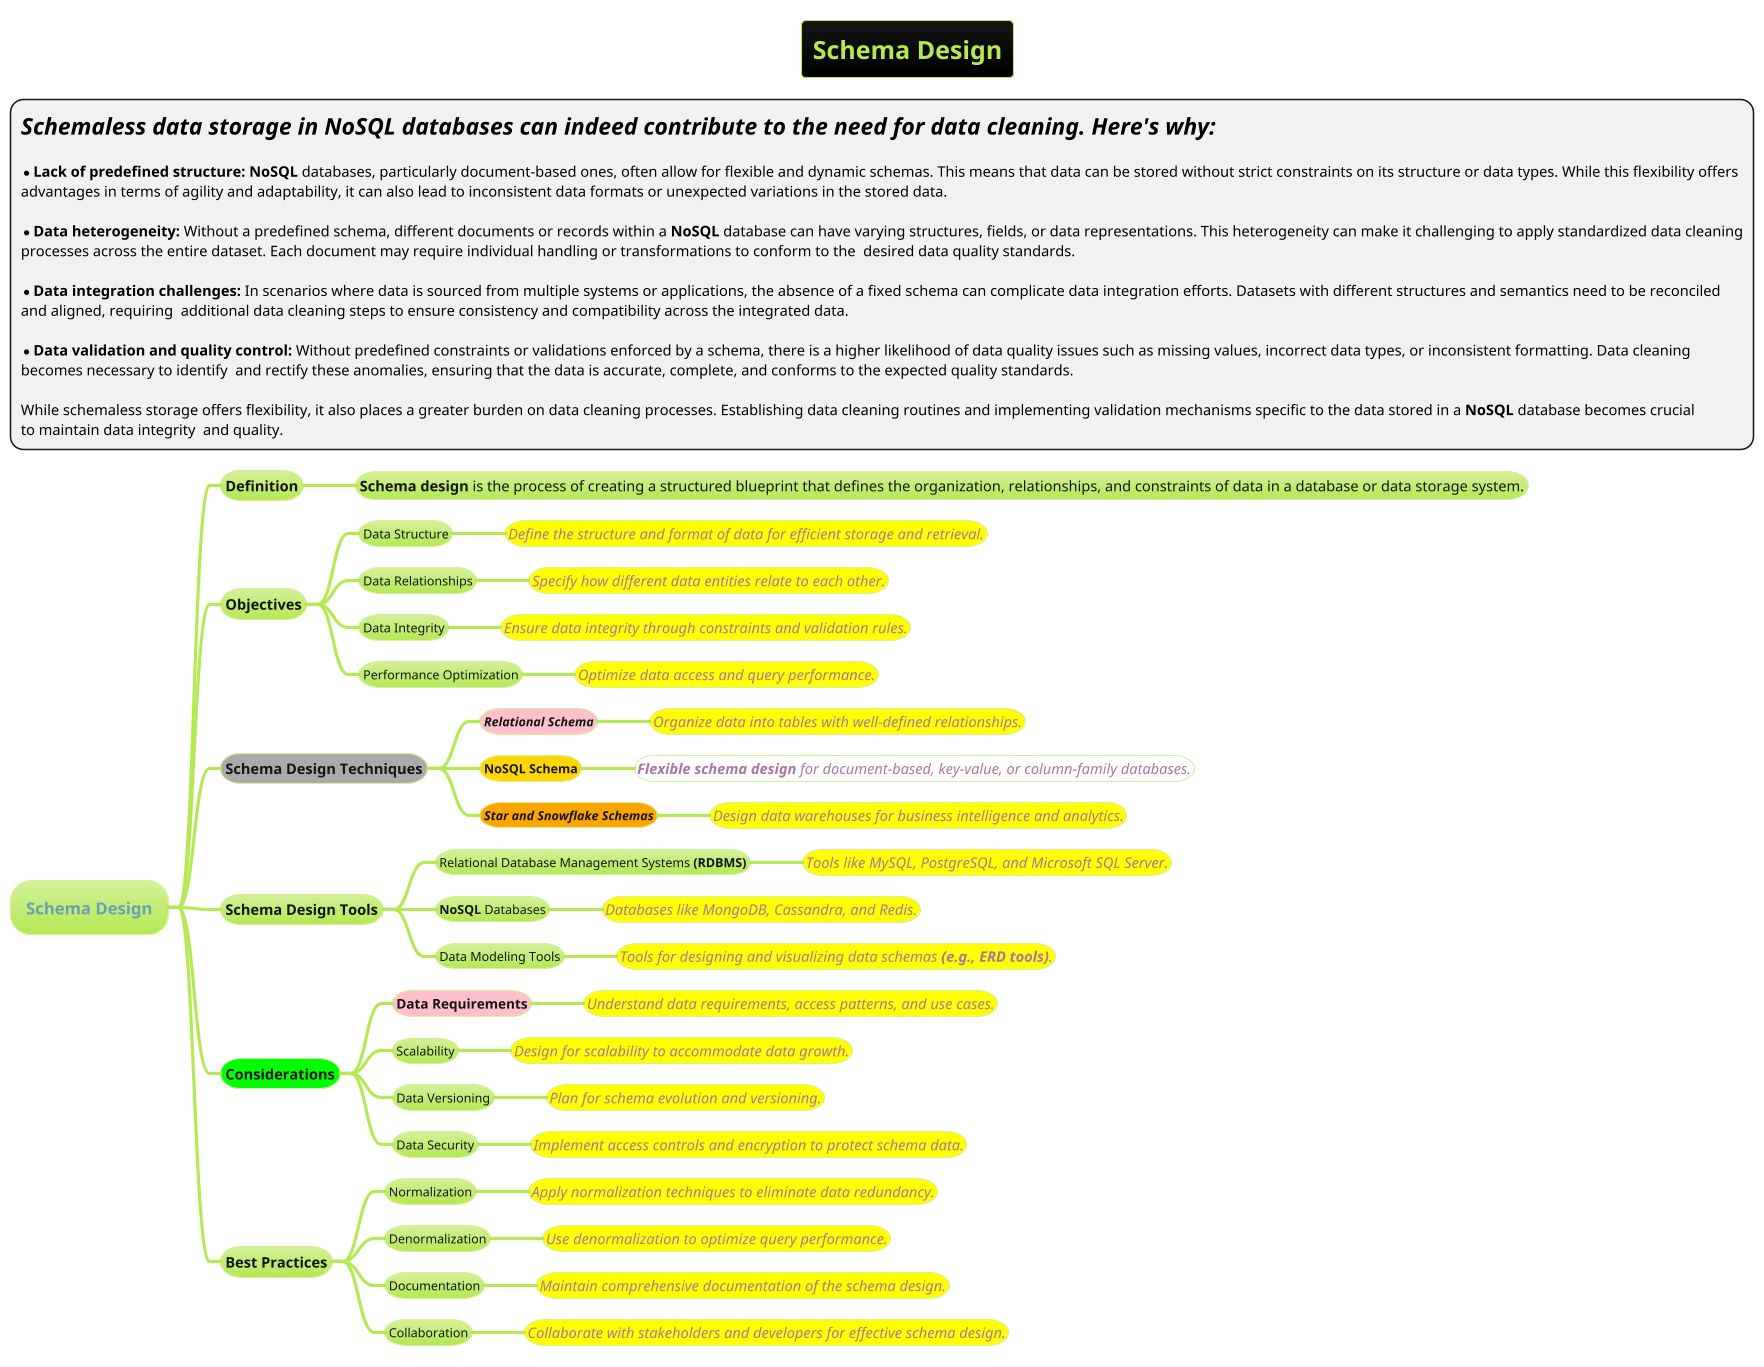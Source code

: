 @startmindmap
title =Schema Design

*:=//Schemaless data storage in NoSQL databases can indeed contribute to the need for data cleaning. Here's why://

* **Lack of predefined structure:** **NoSQL** databases, particularly document-based ones, often allow for flexible and dynamic schemas. This means that data can be stored without strict constraints on its structure or data types. While this flexibility offers
advantages in terms of agility and adaptability, it can also lead to inconsistent data formats or unexpected variations in the stored data.

* **Data heterogeneity:** Without a predefined schema, different documents or records within a **NoSQL** database can have varying structures, fields, or data representations. This heterogeneity can make it challenging to apply standardized data cleaning
processes across the entire dataset. Each document may require individual handling or transformations to conform to the  desired data quality standards.

* **Data integration challenges:** In scenarios where data is sourced from multiple systems or applications, the absence of a fixed schema can complicate data integration efforts. Datasets with different structures and semantics need to be reconciled
and aligned, requiring  additional data cleaning steps to ensure consistency and compatibility across the integrated data.

* **Data validation and quality control:** Without predefined constraints or validations enforced by a schema, there is a higher likelihood of data quality issues such as missing values, incorrect data types, or inconsistent formatting. Data cleaning
becomes necessary to identify  and rectify these anomalies, ensuring that the data is accurate, complete, and conforms to the expected quality standards.

While schemaless storage offers flexibility, it also places a greater burden on data cleaning processes. Establishing data cleaning routines and implementing validation mechanisms specific to the data stored in a **NoSQL** database becomes crucial
to maintain data integrity  and quality.;

!theme hacker
* Schema Design
** Definition
*** <size:14>**Schema design** is the process of creating a structured blueprint that defines the organization, relationships, and constraints of data in a database or data storage system.

** Objectives
*** Data Structure
****[#yellow] ====<size:14>Define the structure and format of data for efficient storage and retrieval.
*** Data Relationships
****[#yellow] ====<size:14>Specify how different data entities relate to each other.
*** Data Integrity
****[#yellow] ====<size:14>Ensure data integrity through constraints and validation rules.
*** Performance Optimization
****[#yellow] ====<size:14>Optimize data access and query performance.

**[#a] Schema Design Techniques
***[#pink] ====**Relational Schema**
****[#yellow] ====<size:14>Organize data into tables with well-defined relationships.
***[#gold] **NoSQL Schema**
****[#white] ====<size:14>**Flexible schema design** for document-based, key-value, or column-family databases.
***[#orange] ====**Star and Snowflake Schemas**
****[#yellow] ====<size:14>Design data warehouses for business intelligence and analytics.

** Schema Design Tools
*** Relational Database Management Systems **(RDBMS)**
****[#yellow] ====<size:14>Tools like MySQL, PostgreSQL, and Microsoft SQL Server.
*** **NoSQL** Databases
****[#yellow] ====<size:14>Databases like MongoDB, Cassandra, and Redis.
*** Data Modeling Tools
****[#yellow] ====<size:14>Tools for designing and visualizing data schemas **(e.g., ERD tools)**.

**[#lime] Considerations
***[#pink] ===Data Requirements
****[#yellow] ====<size:14>Understand data requirements, access patterns, and use cases.
*** Scalability
****[#yellow] ====<size:14>Design for scalability to accommodate data growth.
*** Data Versioning
****[#yellow] ====<size:14>Plan for schema evolution and versioning.

*** Data Security
****[#yellow] ====<size:14>Implement access controls and encryption to protect schema data.

** Best Practices
*** Normalization
****[#yellow] ====<size:14>Apply normalization techniques to eliminate data redundancy.
*** Denormalization
****[#yellow] ====<size:14>Use denormalization to optimize query performance.
*** Documentation
****[#yellow] ====<size:14>Maintain comprehensive documentation of the schema design.
*** Collaboration
****[#yellow] ====<size:14>Collaborate with stakeholders and developers for effective schema design.

@endmindmap
